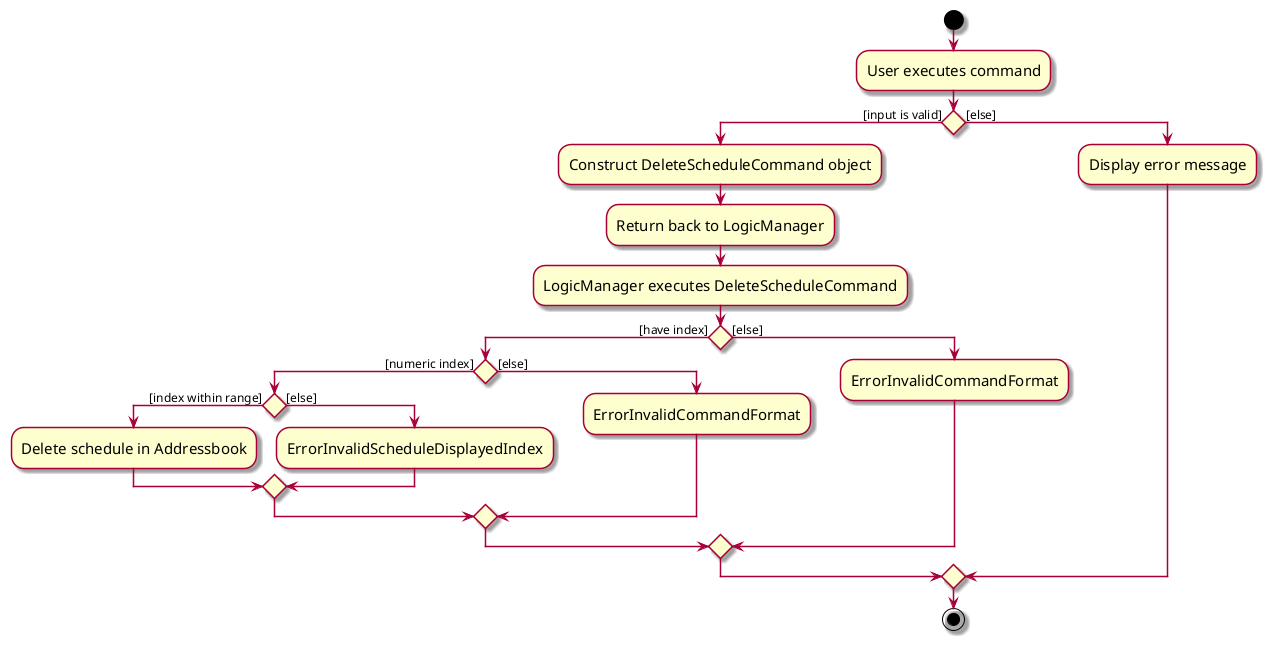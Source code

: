 @startuml
skin rose
skinparam ActivityFontSize 15
skinparam ArrowFontSize 12
start
:User executes command;

'Since the beta syntax does not support placing the condition outside the
 'diamond we place it as the true branch instead.

if () then ([input is valid])
    :Construct DeleteScheduleCommand object;
    :Return back to LogicManager;
    :LogicManager executes DeleteScheduleCommand;
    if () then ([have index])
        if() then ([numeric index])
            if () then ([index within range])
                :Delete schedule in Addressbook;
            else ([else])
             :ErrorInvalidScheduleDisplayedIndex;
            endif
        else ([else])
         :ErrorInvalidCommandFormat;
        endif
    else ([else])
     :ErrorInvalidCommandFormat;
    endif
else ([else])
    :Display error message;

endif
stop
@enduml
